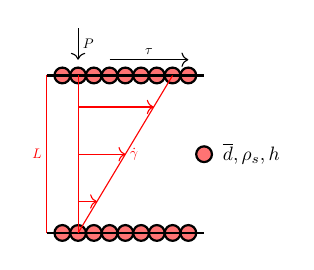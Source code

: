 

\begin{tikzpicture}[scale=2][font=\sffamily]
\foreach \x in { 0.1, 0.2,0.3, 0.4, 0.5,0.6, 0.7, 0.8, 0.9}
            \draw [color=black, fill=red!55, thick] (\x, 0) circle (0.05);

\foreach \x in { 0.1, 0.2,0.3, 0.4, 0.5,0.6, 0.7, 0.8, 0.9}
            \draw [color=black, fill=red!55, thick] (\x, 1) circle (0.05);


\draw [color=black, fill=red!55, thick] (1, 0.5) circle (0.05) node[scale = 0.7] at (1.3, 0.5){$\overline{d}, \rho_s, h$};

            
\draw[-, thick] (0, 1) -- (1, 1);

\draw[-, thick] (0, 0) -- (1, 0);



\draw[-, red] (0.2, 0) -- (0.2, 1);

\draw[-, red] (0.2, 0) -- (0.8, 1) node[midway, right, scale = 0.5] {$\Dot{\gamma}$};

\draw[->, red] (0.2, 0.2) -- (0.32, 0.2);
\draw[->, red] (0.2, 0.5) -- (0.5, 0.5);
\draw[->, red] (0.2, 0.8) -- (0.68, 0.8);

\draw[-, red] (0, 0) -- (0.0, 1) node[midway, left, scale = 0.5] {$L$}; 

\draw[->] (0.2, 1.3) -- (0.2, 1.1) node[midway, right, scale = 0.5] {$P$} ;

\draw[->] (0.4, 1.1) -- (0.9, 1.1) node[midway, above, scale = 0.5] {$\tau$};



\end{tikzpicture}
